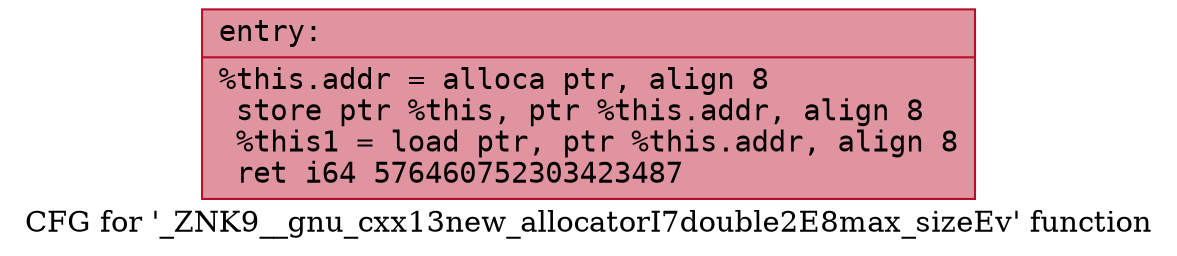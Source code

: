 digraph "CFG for '_ZNK9__gnu_cxx13new_allocatorI7double2E8max_sizeEv' function" {
	label="CFG for '_ZNK9__gnu_cxx13new_allocatorI7double2E8max_sizeEv' function";

	Node0x5579924fea00 [shape=record,color="#b70d28ff", style=filled, fillcolor="#b70d2870" fontname="Courier",label="{entry:\l|  %this.addr = alloca ptr, align 8\l  store ptr %this, ptr %this.addr, align 8\l  %this1 = load ptr, ptr %this.addr, align 8\l  ret i64 576460752303423487\l}"];
}
